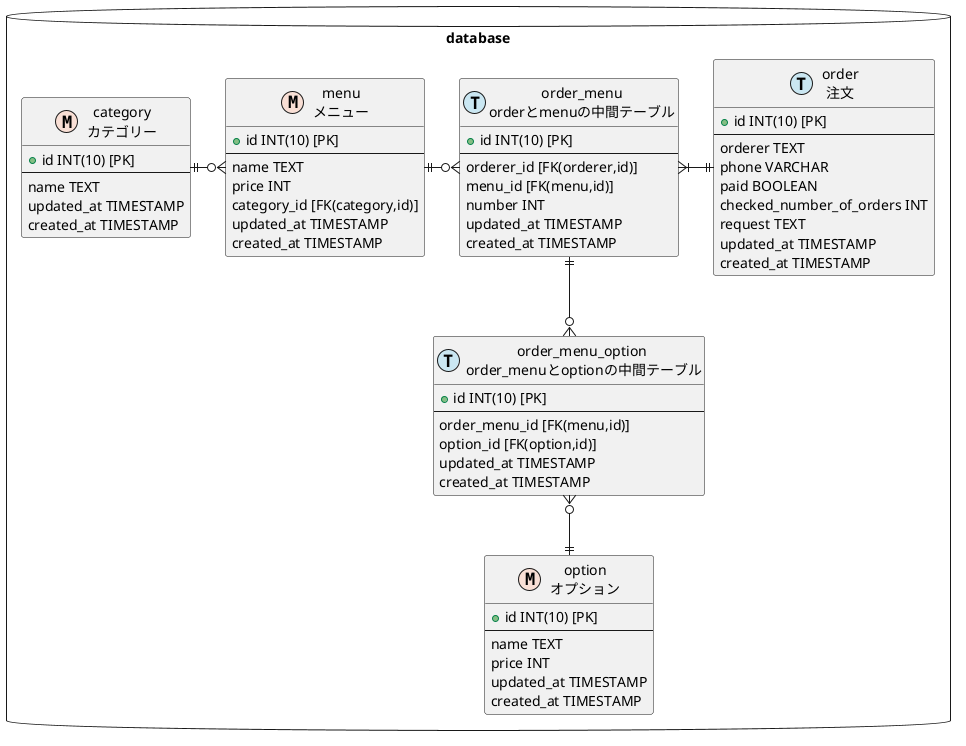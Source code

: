 @startuml

!define MASTER F9DFD5
!define TRANSACTION CAE7F2

package database <<Database>> {
  entity category as "category\nカテゴリー" <<M,MASTER>> {
    + id INT(10) [PK]
    --
    name TEXT
    updated_at TIMESTAMP
    created_at TIMESTAMP
  }
  
  entity menu as "menu\nメニュー" <<M,MASTER>> {
    + id INT(10) [PK]
    --
    name TEXT
    price INT
    category_id [FK(category,id)]
    updated_at TIMESTAMP
    created_at TIMESTAMP
  }
  
  entity option as "option\nオプション" <<M,MASTER>> {
    + id INT(10) [PK]
    --
    name TEXT
    price INT
    updated_at TIMESTAMP
    created_at TIMESTAMP
  }
  
  entity order as "order\n注文" <<T,TRANSACTION>> {
    + id INT(10) [PK]
    --
    orderer TEXT
    phone VARCHAR
    paid BOOLEAN
    checked_number_of_orders INT
    request TEXT
    updated_at TIMESTAMP
    created_at TIMESTAMP
  }
  
  entity order_menu as "order_menu\norderとmenuの中間テーブル" <<T,TRANSACTION>> {
    + id INT(10) [PK]
    --
    orderer_id [FK(orderer,id)]
    menu_id [FK(menu,id)]
    number INT
    updated_at TIMESTAMP
    created_at TIMESTAMP
  }
  
  entity order_menu_option as "order_menu_option\n order_menuとoptionの中間テーブル" <<T,TRANSACTION>> {
    + id INT(10) [PK]
    --
    order_menu_id [FK(menu,id)]
    option_id [FK(option,id)]
    updated_at TIMESTAMP
    created_at TIMESTAMP
  }
  
  category ||-ri-o{ menu
  menu ||-ri-o{ order_menu
  order ||-le-|{ order_menu
  option ||-up-o{ order_menu_option
  order_menu ||-down-o{ order_menu_option
}


@enduml